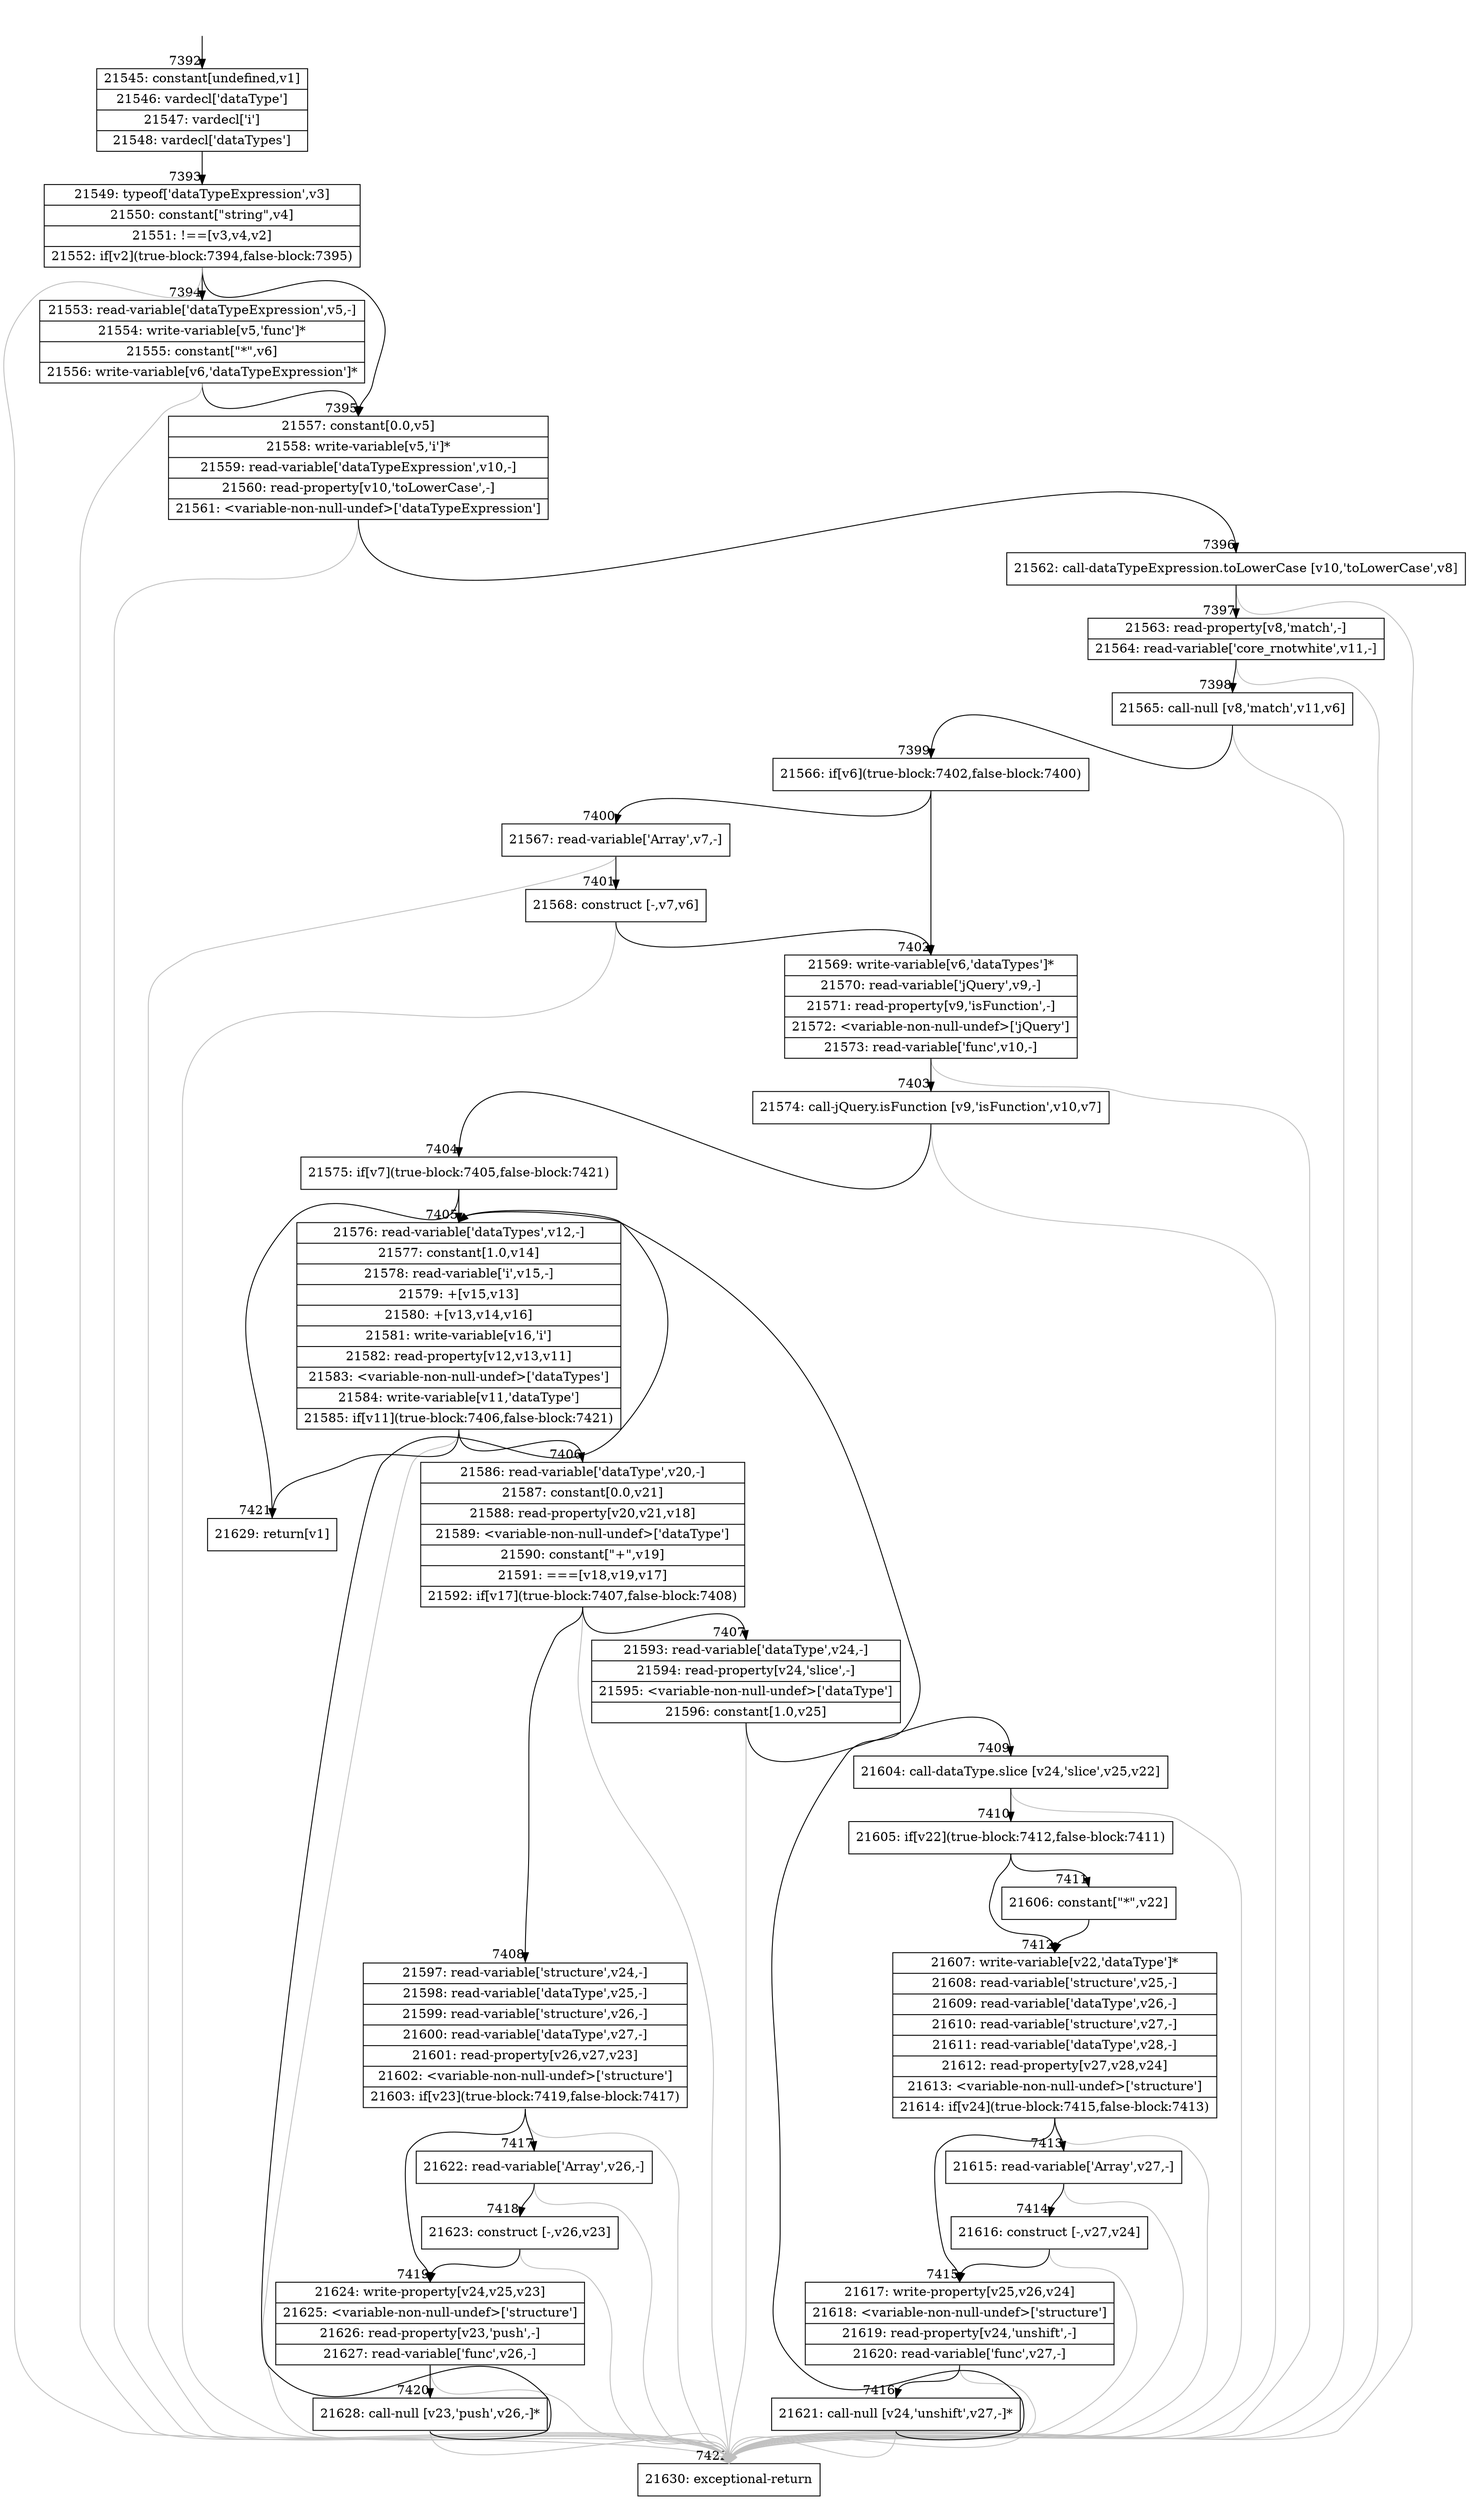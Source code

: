 digraph {
rankdir="TD"
BB_entry468[shape=none,label=""];
BB_entry468 -> BB7392 [tailport=s, headport=n, headlabel="    7392"]
BB7392 [shape=record label="{21545: constant[undefined,v1]|21546: vardecl['dataType']|21547: vardecl['i']|21548: vardecl['dataTypes']}" ] 
BB7392 -> BB7393 [tailport=s, headport=n, headlabel="      7393"]
BB7393 [shape=record label="{21549: typeof['dataTypeExpression',v3]|21550: constant[\"string\",v4]|21551: !==[v3,v4,v2]|21552: if[v2](true-block:7394,false-block:7395)}" ] 
BB7393 -> BB7394 [tailport=s, headport=n, headlabel="      7394"]
BB7393 -> BB7395 [tailport=s, headport=n, headlabel="      7395"]
BB7393 -> BB7422 [tailport=s, headport=n, color=gray, headlabel="      7422"]
BB7394 [shape=record label="{21553: read-variable['dataTypeExpression',v5,-]|21554: write-variable[v5,'func']*|21555: constant[\"*\",v6]|21556: write-variable[v6,'dataTypeExpression']*}" ] 
BB7394 -> BB7395 [tailport=s, headport=n]
BB7394 -> BB7422 [tailport=s, headport=n, color=gray]
BB7395 [shape=record label="{21557: constant[0.0,v5]|21558: write-variable[v5,'i']*|21559: read-variable['dataTypeExpression',v10,-]|21560: read-property[v10,'toLowerCase',-]|21561: \<variable-non-null-undef\>['dataTypeExpression']}" ] 
BB7395 -> BB7396 [tailport=s, headport=n, headlabel="      7396"]
BB7395 -> BB7422 [tailport=s, headport=n, color=gray]
BB7396 [shape=record label="{21562: call-dataTypeExpression.toLowerCase [v10,'toLowerCase',v8]}" ] 
BB7396 -> BB7397 [tailport=s, headport=n, headlabel="      7397"]
BB7396 -> BB7422 [tailport=s, headport=n, color=gray]
BB7397 [shape=record label="{21563: read-property[v8,'match',-]|21564: read-variable['core_rnotwhite',v11,-]}" ] 
BB7397 -> BB7398 [tailport=s, headport=n, headlabel="      7398"]
BB7397 -> BB7422 [tailport=s, headport=n, color=gray]
BB7398 [shape=record label="{21565: call-null [v8,'match',v11,v6]}" ] 
BB7398 -> BB7399 [tailport=s, headport=n, headlabel="      7399"]
BB7398 -> BB7422 [tailport=s, headport=n, color=gray]
BB7399 [shape=record label="{21566: if[v6](true-block:7402,false-block:7400)}" ] 
BB7399 -> BB7402 [tailport=s, headport=n, headlabel="      7402"]
BB7399 -> BB7400 [tailport=s, headport=n, headlabel="      7400"]
BB7400 [shape=record label="{21567: read-variable['Array',v7,-]}" ] 
BB7400 -> BB7401 [tailport=s, headport=n, headlabel="      7401"]
BB7400 -> BB7422 [tailport=s, headport=n, color=gray]
BB7401 [shape=record label="{21568: construct [-,v7,v6]}" ] 
BB7401 -> BB7402 [tailport=s, headport=n]
BB7401 -> BB7422 [tailport=s, headport=n, color=gray]
BB7402 [shape=record label="{21569: write-variable[v6,'dataTypes']*|21570: read-variable['jQuery',v9,-]|21571: read-property[v9,'isFunction',-]|21572: \<variable-non-null-undef\>['jQuery']|21573: read-variable['func',v10,-]}" ] 
BB7402 -> BB7403 [tailport=s, headport=n, headlabel="      7403"]
BB7402 -> BB7422 [tailport=s, headport=n, color=gray]
BB7403 [shape=record label="{21574: call-jQuery.isFunction [v9,'isFunction',v10,v7]}" ] 
BB7403 -> BB7404 [tailport=s, headport=n, headlabel="      7404"]
BB7403 -> BB7422 [tailport=s, headport=n, color=gray]
BB7404 [shape=record label="{21575: if[v7](true-block:7405,false-block:7421)}" ] 
BB7404 -> BB7405 [tailport=s, headport=n, headlabel="      7405"]
BB7404 -> BB7421 [tailport=s, headport=n, headlabel="      7421"]
BB7405 [shape=record label="{21576: read-variable['dataTypes',v12,-]|21577: constant[1.0,v14]|21578: read-variable['i',v15,-]|21579: +[v15,v13]|21580: +[v13,v14,v16]|21581: write-variable[v16,'i']|21582: read-property[v12,v13,v11]|21583: \<variable-non-null-undef\>['dataTypes']|21584: write-variable[v11,'dataType']|21585: if[v11](true-block:7406,false-block:7421)}" ] 
BB7405 -> BB7406 [tailport=s, headport=n, headlabel="      7406"]
BB7405 -> BB7421 [tailport=s, headport=n]
BB7405 -> BB7422 [tailport=s, headport=n, color=gray]
BB7406 [shape=record label="{21586: read-variable['dataType',v20,-]|21587: constant[0.0,v21]|21588: read-property[v20,v21,v18]|21589: \<variable-non-null-undef\>['dataType']|21590: constant[\"+\",v19]|21591: ===[v18,v19,v17]|21592: if[v17](true-block:7407,false-block:7408)}" ] 
BB7406 -> BB7407 [tailport=s, headport=n, headlabel="      7407"]
BB7406 -> BB7408 [tailport=s, headport=n, headlabel="      7408"]
BB7406 -> BB7422 [tailport=s, headport=n, color=gray]
BB7407 [shape=record label="{21593: read-variable['dataType',v24,-]|21594: read-property[v24,'slice',-]|21595: \<variable-non-null-undef\>['dataType']|21596: constant[1.0,v25]}" ] 
BB7407 -> BB7409 [tailport=s, headport=n, headlabel="      7409"]
BB7407 -> BB7422 [tailport=s, headport=n, color=gray]
BB7408 [shape=record label="{21597: read-variable['structure',v24,-]|21598: read-variable['dataType',v25,-]|21599: read-variable['structure',v26,-]|21600: read-variable['dataType',v27,-]|21601: read-property[v26,v27,v23]|21602: \<variable-non-null-undef\>['structure']|21603: if[v23](true-block:7419,false-block:7417)}" ] 
BB7408 -> BB7419 [tailport=s, headport=n, headlabel="      7419"]
BB7408 -> BB7417 [tailport=s, headport=n, headlabel="      7417"]
BB7408 -> BB7422 [tailport=s, headport=n, color=gray]
BB7409 [shape=record label="{21604: call-dataType.slice [v24,'slice',v25,v22]}" ] 
BB7409 -> BB7410 [tailport=s, headport=n, headlabel="      7410"]
BB7409 -> BB7422 [tailport=s, headport=n, color=gray]
BB7410 [shape=record label="{21605: if[v22](true-block:7412,false-block:7411)}" ] 
BB7410 -> BB7412 [tailport=s, headport=n, headlabel="      7412"]
BB7410 -> BB7411 [tailport=s, headport=n, headlabel="      7411"]
BB7411 [shape=record label="{21606: constant[\"*\",v22]}" ] 
BB7411 -> BB7412 [tailport=s, headport=n]
BB7412 [shape=record label="{21607: write-variable[v22,'dataType']*|21608: read-variable['structure',v25,-]|21609: read-variable['dataType',v26,-]|21610: read-variable['structure',v27,-]|21611: read-variable['dataType',v28,-]|21612: read-property[v27,v28,v24]|21613: \<variable-non-null-undef\>['structure']|21614: if[v24](true-block:7415,false-block:7413)}" ] 
BB7412 -> BB7415 [tailport=s, headport=n, headlabel="      7415"]
BB7412 -> BB7413 [tailport=s, headport=n, headlabel="      7413"]
BB7412 -> BB7422 [tailport=s, headport=n, color=gray]
BB7413 [shape=record label="{21615: read-variable['Array',v27,-]}" ] 
BB7413 -> BB7414 [tailport=s, headport=n, headlabel="      7414"]
BB7413 -> BB7422 [tailport=s, headport=n, color=gray]
BB7414 [shape=record label="{21616: construct [-,v27,v24]}" ] 
BB7414 -> BB7415 [tailport=s, headport=n]
BB7414 -> BB7422 [tailport=s, headport=n, color=gray]
BB7415 [shape=record label="{21617: write-property[v25,v26,v24]|21618: \<variable-non-null-undef\>['structure']|21619: read-property[v24,'unshift',-]|21620: read-variable['func',v27,-]}" ] 
BB7415 -> BB7416 [tailport=s, headport=n, headlabel="      7416"]
BB7415 -> BB7422 [tailport=s, headport=n, color=gray]
BB7416 [shape=record label="{21621: call-null [v24,'unshift',v27,-]*}" ] 
BB7416 -> BB7405 [tailport=s, headport=n]
BB7416 -> BB7422 [tailport=s, headport=n, color=gray]
BB7417 [shape=record label="{21622: read-variable['Array',v26,-]}" ] 
BB7417 -> BB7418 [tailport=s, headport=n, headlabel="      7418"]
BB7417 -> BB7422 [tailport=s, headport=n, color=gray]
BB7418 [shape=record label="{21623: construct [-,v26,v23]}" ] 
BB7418 -> BB7419 [tailport=s, headport=n]
BB7418 -> BB7422 [tailport=s, headport=n, color=gray]
BB7419 [shape=record label="{21624: write-property[v24,v25,v23]|21625: \<variable-non-null-undef\>['structure']|21626: read-property[v23,'push',-]|21627: read-variable['func',v26,-]}" ] 
BB7419 -> BB7420 [tailport=s, headport=n, headlabel="      7420"]
BB7419 -> BB7422 [tailport=s, headport=n, color=gray]
BB7420 [shape=record label="{21628: call-null [v23,'push',v26,-]*}" ] 
BB7420 -> BB7405 [tailport=s, headport=n]
BB7420 -> BB7422 [tailport=s, headport=n, color=gray]
BB7421 [shape=record label="{21629: return[v1]}" ] 
BB7422 [shape=record label="{21630: exceptional-return}" ] 
//#$~ 7490
}

